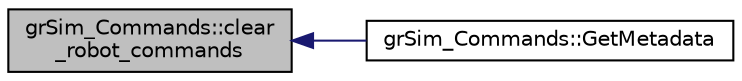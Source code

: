 digraph "grSim_Commands::clear_robot_commands"
{
 // INTERACTIVE_SVG=YES
  edge [fontname="Helvetica",fontsize="10",labelfontname="Helvetica",labelfontsize="10"];
  node [fontname="Helvetica",fontsize="10",shape=record];
  rankdir="LR";
  Node1 [label="grSim_Commands::clear\l_robot_commands",height=0.2,width=0.4,color="black", fillcolor="grey75", style="filled", fontcolor="black"];
  Node1 -> Node2 [dir="back",color="midnightblue",fontsize="10",style="solid",fontname="Helvetica"];
  Node2 [label="grSim_Commands::GetMetadata",height=0.2,width=0.4,color="black", fillcolor="white", style="filled",URL="$d0/d13/classgr_sim___commands.html#a0aa4de94992ecedff4030f98fc1fc144"];
}
